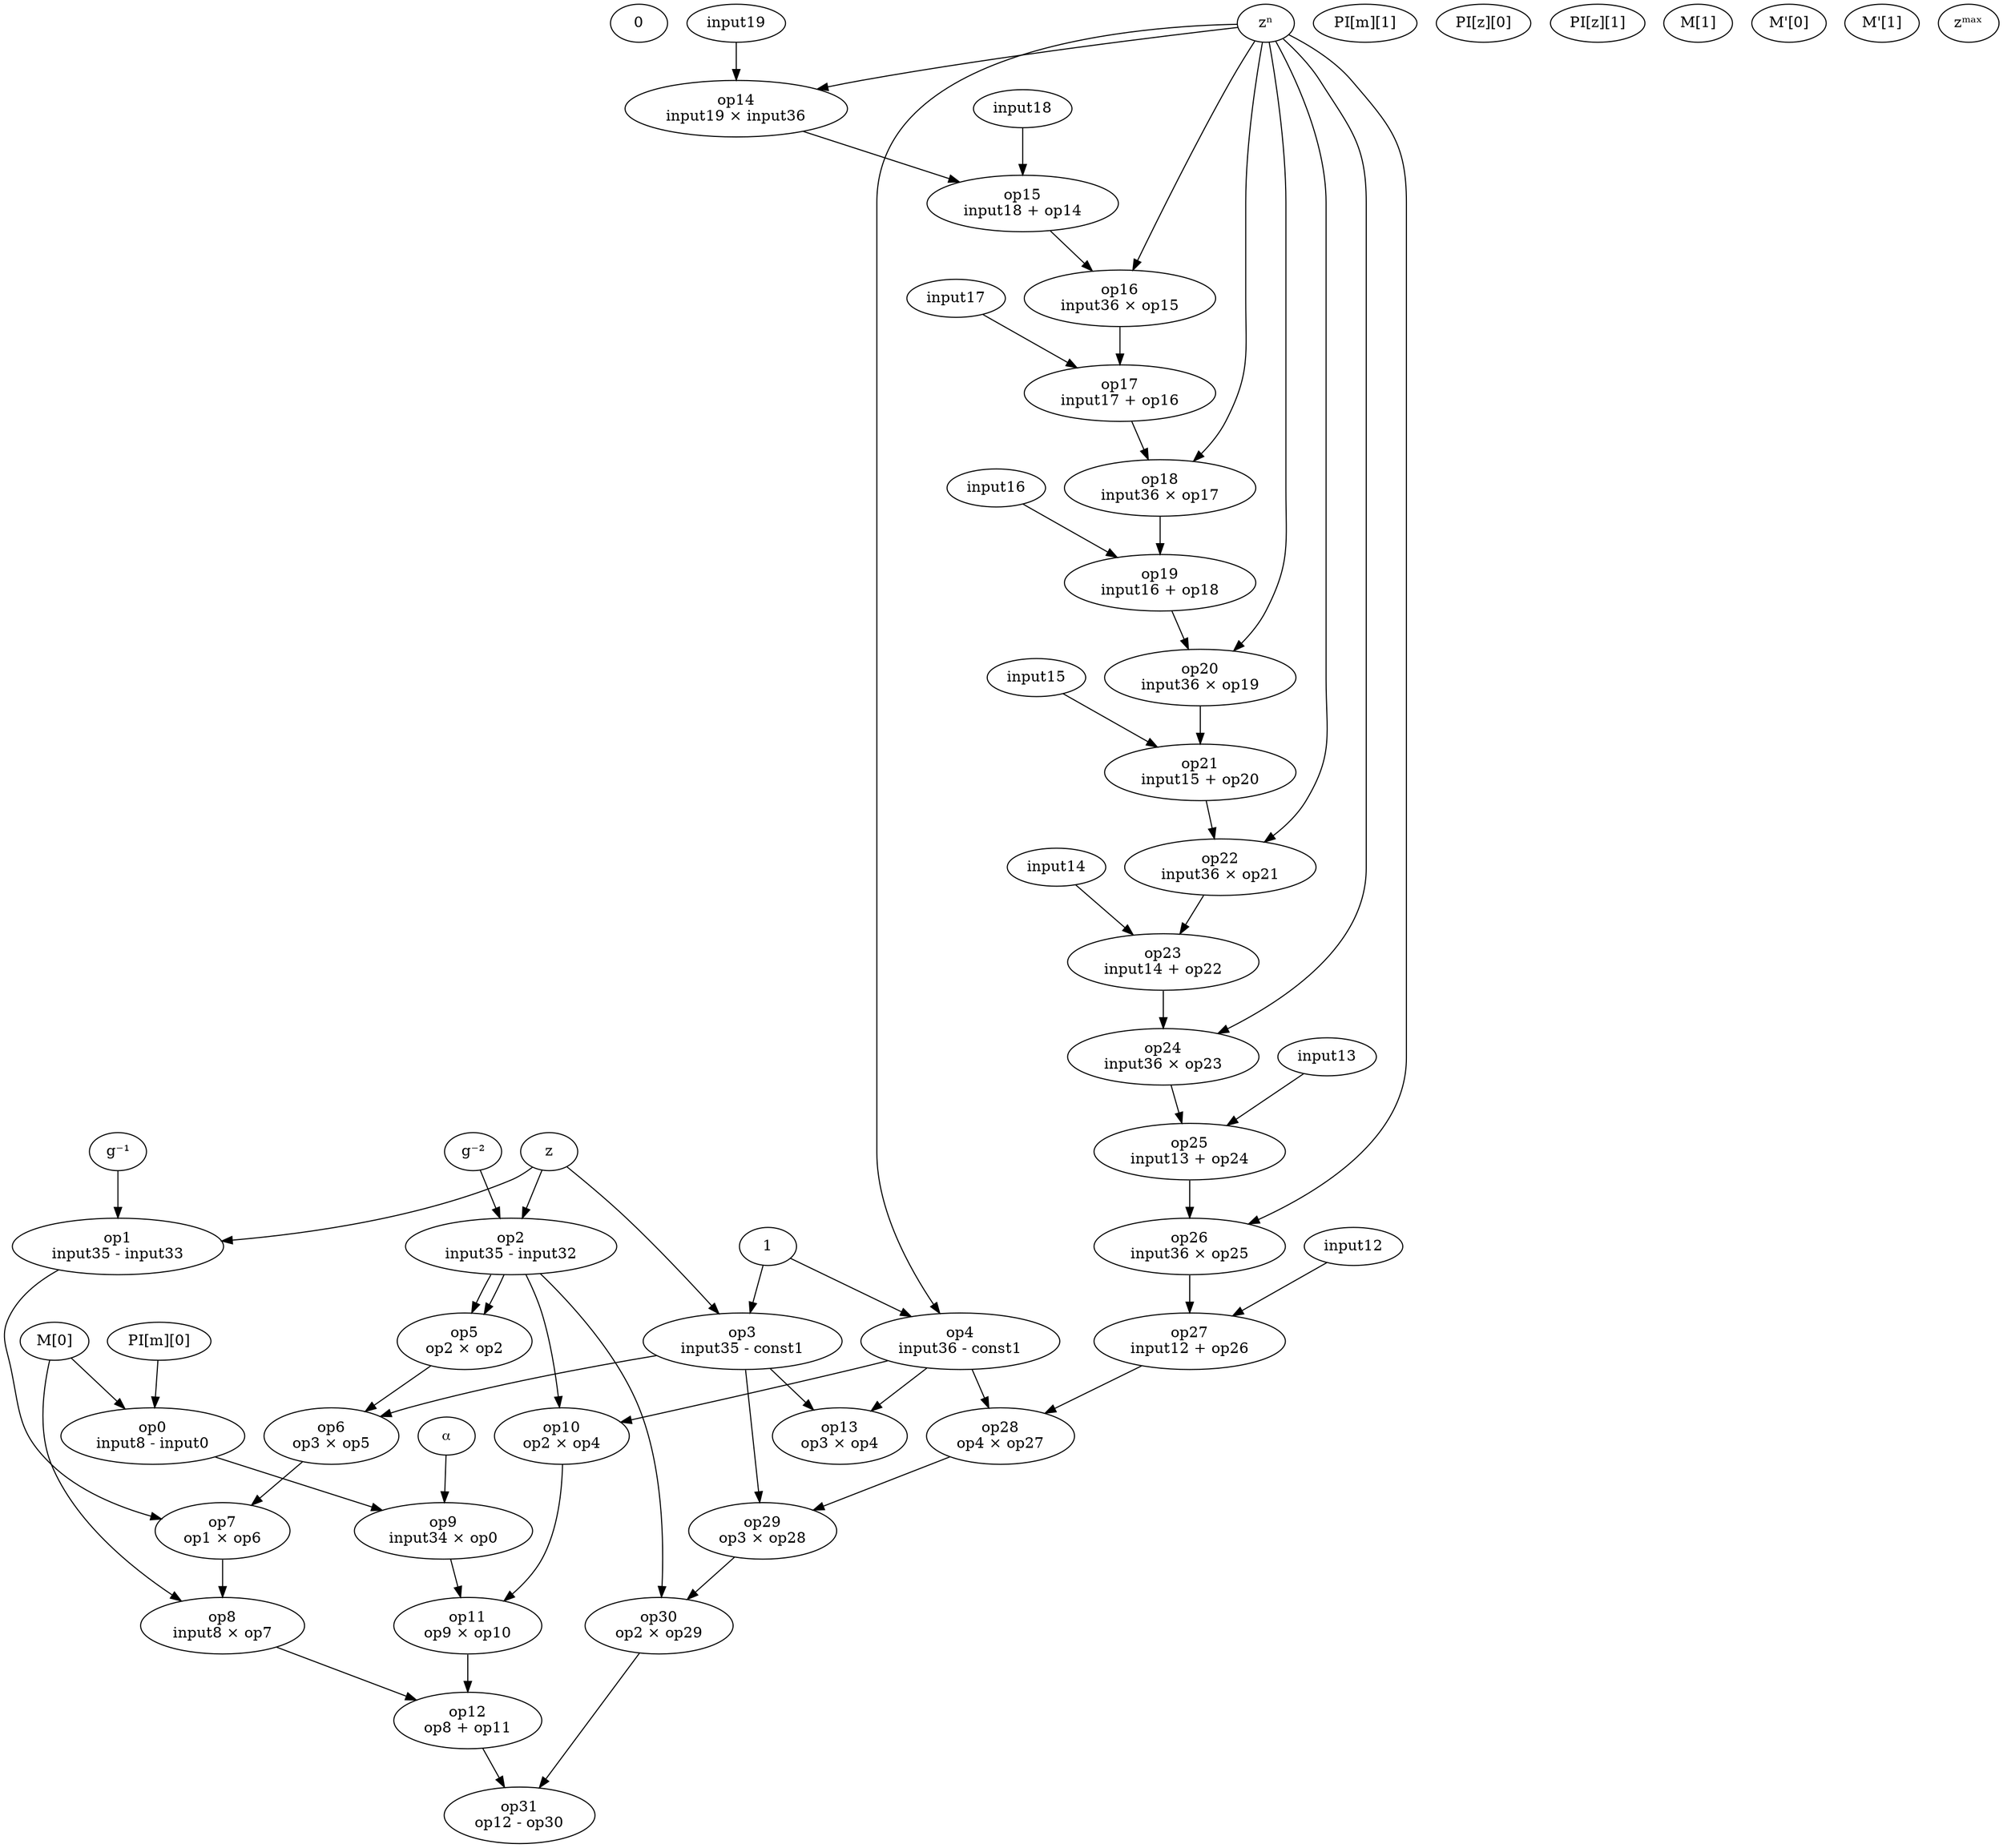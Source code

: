 digraph G {
const0 [label="0"]
const1 [label="1"]
input0 [label="PI[m][0]"]
input1 [label="PI[m][1]"]
input4 [label="PI[z][0]"]
input5 [label="PI[z][1]"]
input8 [label="M[0]"]
input9 [label="M[1]"]
input20 [label="M'[0]"]
input21 [label="M'[1]"]
input32 [label="g⁻²"]
input33 [label="g⁻¹"]
input34 [label="⍺"]
input35 [label="z"]
input36 [label="zⁿ"]
input37 [label="zᵐᵃˣ"]
op0 [label="op0\ninput8 - input0"]
input8 -> op0
input0 -> op0
op1 [label="op1\ninput35 - input33"]
input35 -> op1
input33 -> op1
op2 [label="op2\ninput35 - input32"]
input35 -> op2
input32 -> op2
op3 [label="op3\ninput35 - const1"]
input35 -> op3
const1 -> op3
op4 [label="op4\ninput36 - const1"]
input36 -> op4
const1 -> op4
op5 [label="op5\nop2 × op2"]
op2 -> op5
op2 -> op5
op6 [label="op6\nop3 × op5"]
op3 -> op6
op5 -> op6
op7 [label="op7\nop1 × op6"]
op1 -> op7
op6 -> op7
op8 [label="op8\ninput8 × op7"]
input8 -> op8
op7 -> op8
op9 [label="op9\ninput34 × op0"]
input34 -> op9
op0 -> op9
op10 [label="op10\nop2 × op4"]
op2 -> op10
op4 -> op10
op11 [label="op11\nop9 × op10"]
op9 -> op11
op10 -> op11
op12 [label="op12\nop8 + op11"]
op8 -> op12
op11 -> op12
op13 [label="op13\nop3 × op4"]
op3 -> op13
op4 -> op13
op14 [label="op14\ninput19 × input36"]
input19 -> op14
input36 -> op14
op15 [label="op15\ninput18 + op14"]
input18 -> op15
op14 -> op15
op16 [label="op16\ninput36 × op15"]
input36 -> op16
op15 -> op16
op17 [label="op17\ninput17 + op16"]
input17 -> op17
op16 -> op17
op18 [label="op18\ninput36 × op17"]
input36 -> op18
op17 -> op18
op19 [label="op19\ninput16 + op18"]
input16 -> op19
op18 -> op19
op20 [label="op20\ninput36 × op19"]
input36 -> op20
op19 -> op20
op21 [label="op21\ninput15 + op20"]
input15 -> op21
op20 -> op21
op22 [label="op22\ninput36 × op21"]
input36 -> op22
op21 -> op22
op23 [label="op23\ninput14 + op22"]
input14 -> op23
op22 -> op23
op24 [label="op24\ninput36 × op23"]
input36 -> op24
op23 -> op24
op25 [label="op25\ninput13 + op24"]
input13 -> op25
op24 -> op25
op26 [label="op26\ninput36 × op25"]
input36 -> op26
op25 -> op26
op27 [label="op27\ninput12 + op26"]
input12 -> op27
op26 -> op27
op28 [label="op28\nop4 × op27"]
op4 -> op28
op27 -> op28
op29 [label="op29\nop3 × op28"]
op3 -> op29
op28 -> op29
op30 [label="op30\nop2 × op29"]
op2 -> op30
op29 -> op30
op31 [label="op31\nop12 - op30"]
op12 -> op31
op30 -> op31
}
